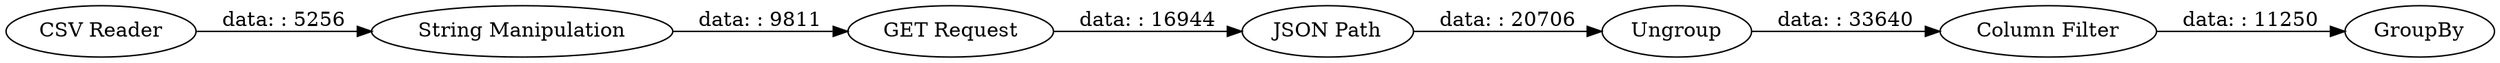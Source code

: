 digraph {
	"7069872363997031655_1" [label="CSV Reader"]
	"7069872363997031655_6" [label="Column Filter"]
	"7069872363997031655_3" [label="String Manipulation"]
	"7069872363997031655_7" [label=GroupBy]
	"7069872363997031655_5" [label=Ungroup]
	"7069872363997031655_2" [label="GET Request"]
	"7069872363997031655_4" [label="JSON Path"]
	"7069872363997031655_3" -> "7069872363997031655_2" [label="data: : 9811"]
	"7069872363997031655_6" -> "7069872363997031655_7" [label="data: : 11250"]
	"7069872363997031655_5" -> "7069872363997031655_6" [label="data: : 33640"]
	"7069872363997031655_1" -> "7069872363997031655_3" [label="data: : 5256"]
	"7069872363997031655_4" -> "7069872363997031655_5" [label="data: : 20706"]
	"7069872363997031655_2" -> "7069872363997031655_4" [label="data: : 16944"]
	rankdir=LR
}
